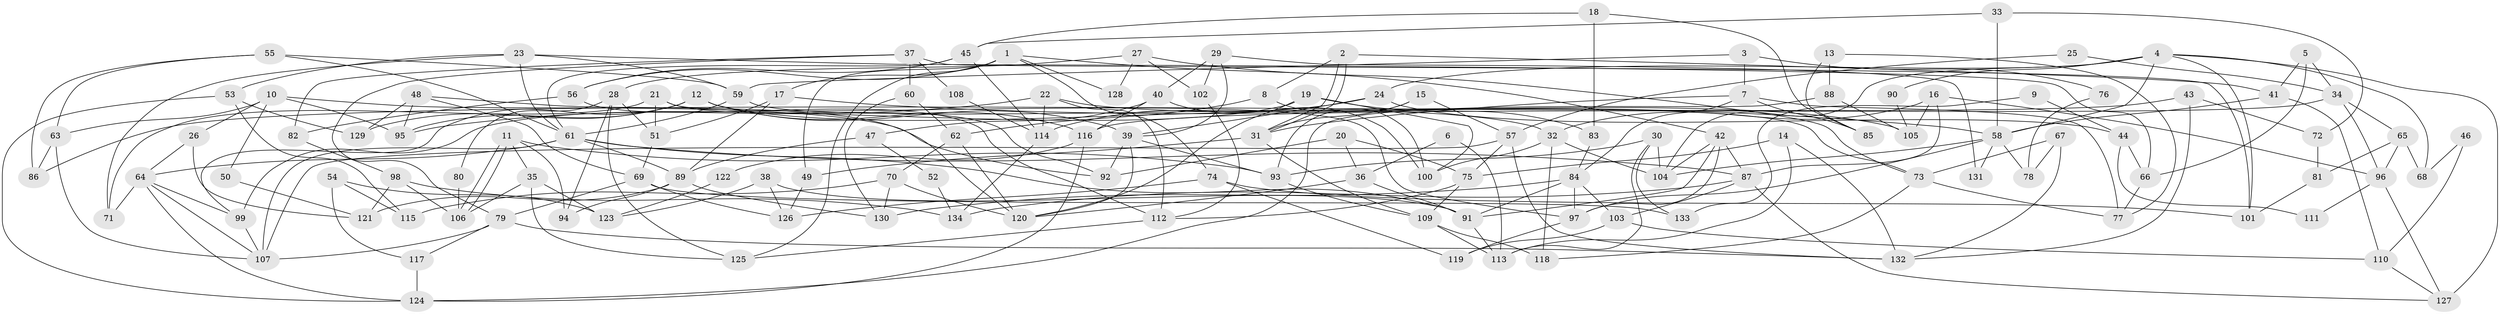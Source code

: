 // Generated by graph-tools (version 1.1) at 2025/26/03/09/25 03:26:11]
// undirected, 134 vertices, 268 edges
graph export_dot {
graph [start="1"]
  node [color=gray90,style=filled];
  1;
  2;
  3;
  4;
  5;
  6;
  7;
  8;
  9;
  10;
  11;
  12;
  13;
  14;
  15;
  16;
  17;
  18;
  19;
  20;
  21;
  22;
  23;
  24;
  25;
  26;
  27;
  28;
  29;
  30;
  31;
  32;
  33;
  34;
  35;
  36;
  37;
  38;
  39;
  40;
  41;
  42;
  43;
  44;
  45;
  46;
  47;
  48;
  49;
  50;
  51;
  52;
  53;
  54;
  55;
  56;
  57;
  58;
  59;
  60;
  61;
  62;
  63;
  64;
  65;
  66;
  67;
  68;
  69;
  70;
  71;
  72;
  73;
  74;
  75;
  76;
  77;
  78;
  79;
  80;
  81;
  82;
  83;
  84;
  85;
  86;
  87;
  88;
  89;
  90;
  91;
  92;
  93;
  94;
  95;
  96;
  97;
  98;
  99;
  100;
  101;
  102;
  103;
  104;
  105;
  106;
  107;
  108;
  109;
  110;
  111;
  112;
  113;
  114;
  115;
  116;
  117;
  118;
  119;
  120;
  121;
  122;
  123;
  124;
  125;
  126;
  127;
  128;
  129;
  130;
  131;
  132;
  133;
  134;
  1 -- 125;
  1 -- 74;
  1 -- 17;
  1 -- 42;
  1 -- 49;
  1 -- 56;
  1 -- 128;
  2 -- 31;
  2 -- 31;
  2 -- 8;
  2 -- 41;
  3 -- 59;
  3 -- 7;
  3 -- 76;
  4 -- 104;
  4 -- 127;
  4 -- 24;
  4 -- 58;
  4 -- 68;
  4 -- 90;
  4 -- 101;
  5 -- 41;
  5 -- 34;
  5 -- 66;
  6 -- 113;
  6 -- 36;
  7 -- 31;
  7 -- 84;
  7 -- 77;
  7 -- 85;
  8 -- 100;
  8 -- 62;
  9 -- 44;
  9 -- 133;
  10 -- 63;
  10 -- 26;
  10 -- 50;
  10 -- 92;
  10 -- 95;
  11 -- 94;
  11 -- 106;
  11 -- 106;
  11 -- 35;
  11 -- 93;
  12 -- 95;
  12 -- 129;
  12 -- 32;
  12 -- 39;
  12 -- 99;
  12 -- 116;
  13 -- 85;
  13 -- 88;
  13 -- 77;
  14 -- 75;
  14 -- 113;
  14 -- 132;
  15 -- 93;
  15 -- 31;
  15 -- 57;
  16 -- 32;
  16 -- 87;
  16 -- 96;
  16 -- 105;
  17 -- 58;
  17 -- 51;
  17 -- 89;
  18 -- 83;
  18 -- 45;
  18 -- 85;
  19 -- 120;
  19 -- 99;
  19 -- 83;
  19 -- 100;
  20 -- 75;
  20 -- 92;
  20 -- 36;
  21 -- 71;
  21 -- 92;
  21 -- 51;
  21 -- 97;
  22 -- 95;
  22 -- 114;
  22 -- 105;
  22 -- 112;
  23 -- 66;
  23 -- 61;
  23 -- 53;
  23 -- 59;
  23 -- 71;
  24 -- 39;
  24 -- 44;
  24 -- 114;
  25 -- 57;
  25 -- 34;
  26 -- 64;
  26 -- 121;
  27 -- 102;
  27 -- 73;
  27 -- 28;
  27 -- 128;
  28 -- 51;
  28 -- 80;
  28 -- 94;
  28 -- 125;
  29 -- 40;
  29 -- 39;
  29 -- 102;
  29 -- 131;
  30 -- 113;
  30 -- 104;
  30 -- 93;
  30 -- 133;
  31 -- 109;
  31 -- 49;
  32 -- 104;
  32 -- 100;
  32 -- 118;
  33 -- 45;
  33 -- 58;
  33 -- 72;
  34 -- 116;
  34 -- 65;
  34 -- 96;
  35 -- 125;
  35 -- 106;
  35 -- 123;
  36 -- 91;
  36 -- 120;
  37 -- 101;
  37 -- 79;
  37 -- 60;
  37 -- 82;
  37 -- 108;
  38 -- 126;
  38 -- 91;
  38 -- 123;
  39 -- 93;
  39 -- 92;
  39 -- 120;
  40 -- 100;
  40 -- 116;
  40 -- 47;
  41 -- 58;
  41 -- 110;
  42 -- 87;
  42 -- 91;
  42 -- 97;
  42 -- 104;
  43 -- 132;
  43 -- 86;
  43 -- 72;
  44 -- 66;
  44 -- 111;
  45 -- 61;
  45 -- 56;
  45 -- 114;
  46 -- 68;
  46 -- 110;
  47 -- 89;
  47 -- 52;
  48 -- 120;
  48 -- 69;
  48 -- 95;
  48 -- 129;
  49 -- 126;
  50 -- 121;
  51 -- 69;
  52 -- 134;
  53 -- 124;
  53 -- 115;
  53 -- 129;
  54 -- 123;
  54 -- 115;
  54 -- 117;
  55 -- 61;
  55 -- 59;
  55 -- 63;
  55 -- 86;
  56 -- 82;
  56 -- 112;
  57 -- 107;
  57 -- 75;
  57 -- 132;
  58 -- 97;
  58 -- 78;
  58 -- 104;
  58 -- 131;
  59 -- 73;
  59 -- 61;
  60 -- 130;
  60 -- 62;
  61 -- 89;
  61 -- 64;
  61 -- 87;
  61 -- 91;
  61 -- 107;
  62 -- 120;
  62 -- 70;
  63 -- 107;
  63 -- 86;
  64 -- 107;
  64 -- 71;
  64 -- 99;
  64 -- 124;
  65 -- 96;
  65 -- 81;
  65 -- 68;
  66 -- 77;
  67 -- 73;
  67 -- 132;
  67 -- 78;
  69 -- 79;
  69 -- 126;
  69 -- 133;
  70 -- 120;
  70 -- 115;
  70 -- 130;
  72 -- 81;
  73 -- 118;
  73 -- 77;
  74 -- 126;
  74 -- 119;
  74 -- 101;
  75 -- 112;
  75 -- 109;
  76 -- 78;
  79 -- 132;
  79 -- 107;
  79 -- 117;
  80 -- 106;
  81 -- 101;
  82 -- 98;
  83 -- 84;
  84 -- 91;
  84 -- 97;
  84 -- 103;
  84 -- 130;
  87 -- 127;
  87 -- 103;
  87 -- 134;
  88 -- 124;
  88 -- 105;
  89 -- 130;
  89 -- 94;
  89 -- 121;
  90 -- 105;
  91 -- 113;
  93 -- 109;
  96 -- 111;
  96 -- 127;
  97 -- 119;
  98 -- 106;
  98 -- 134;
  98 -- 121;
  99 -- 107;
  102 -- 112;
  103 -- 110;
  103 -- 119;
  108 -- 114;
  109 -- 113;
  109 -- 118;
  110 -- 127;
  112 -- 125;
  114 -- 134;
  116 -- 124;
  116 -- 122;
  117 -- 124;
  122 -- 123;
}
